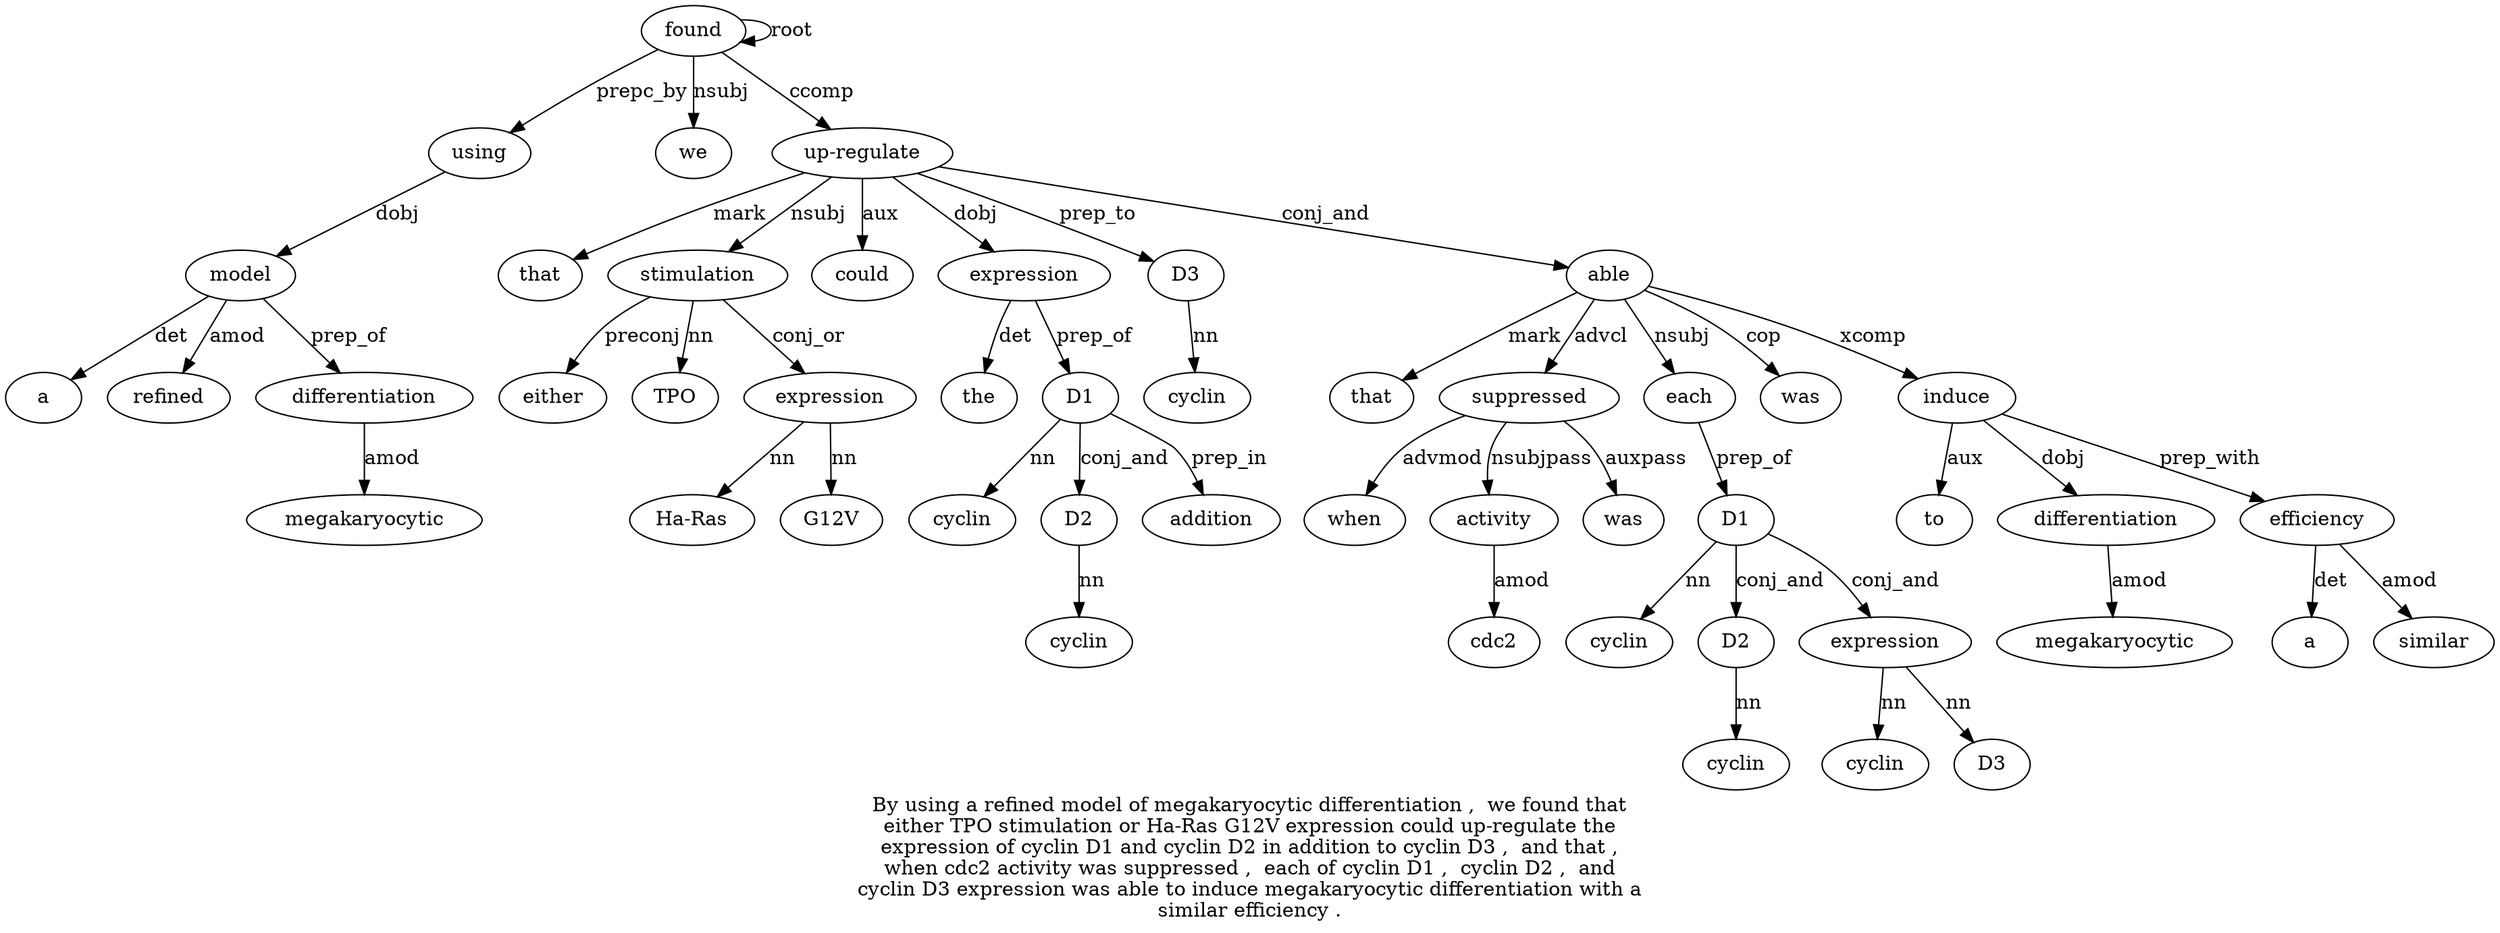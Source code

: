 digraph "By using a refined model of megakaryocytic differentiation ,  we found that either TPO stimulation or Ha-Ras G12V expression could up-regulate the expression of cyclin D1 and cyclin D2 in addition to cyclin D3 ,  and that ,  when cdc2 activity was suppressed ,  each of cyclin D1 ,  cyclin D2 ,  and cyclin D3 expression was able to induce megakaryocytic differentiation with a similar efficiency ." {
label="By using a refined model of megakaryocytic differentiation ,  we found that
either TPO stimulation or Ha-Ras G12V expression could up-regulate the
expression of cyclin D1 and cyclin D2 in addition to cyclin D3 ,  and that ,
when cdc2 activity was suppressed ,  each of cyclin D1 ,  cyclin D2 ,  and
cyclin D3 expression was able to induce megakaryocytic differentiation with a
similar efficiency .";
found11 [style=filled, fillcolor=white, label=found];
using2 [style=filled, fillcolor=white, label=using];
found11 -> using2  [label=prepc_by];
model5 [style=filled, fillcolor=white, label=model];
a3 [style=filled, fillcolor=white, label=a];
model5 -> a3  [label=det];
refined4 [style=filled, fillcolor=white, label=refined];
model5 -> refined4  [label=amod];
using2 -> model5  [label=dobj];
differentiation8 [style=filled, fillcolor=white, label=differentiation];
megakaryocytic7 [style=filled, fillcolor=white, label=megakaryocytic];
differentiation8 -> megakaryocytic7  [label=amod];
model5 -> differentiation8  [label=prep_of];
we10 [style=filled, fillcolor=white, label=we];
found11 -> we10  [label=nsubj];
found11 -> found11  [label=root];
"up-regulate21" [style=filled, fillcolor=white, label="up-regulate"];
that12 [style=filled, fillcolor=white, label=that];
"up-regulate21" -> that12  [label=mark];
stimulation15 [style=filled, fillcolor=white, label=stimulation];
either13 [style=filled, fillcolor=white, label=either];
stimulation15 -> either13  [label=preconj];
TPO14 [style=filled, fillcolor=white, label=TPO];
stimulation15 -> TPO14  [label=nn];
"up-regulate21" -> stimulation15  [label=nsubj];
expression19 [style=filled, fillcolor=white, label=expression];
"Ha-Ras17" [style=filled, fillcolor=white, label="Ha-Ras"];
expression19 -> "Ha-Ras17"  [label=nn];
G12V18 [style=filled, fillcolor=white, label=G12V];
expression19 -> G12V18  [label=nn];
stimulation15 -> expression19  [label=conj_or];
could20 [style=filled, fillcolor=white, label=could];
"up-regulate21" -> could20  [label=aux];
found11 -> "up-regulate21"  [label=ccomp];
expression23 [style=filled, fillcolor=white, label=expression];
the22 [style=filled, fillcolor=white, label=the];
expression23 -> the22  [label=det];
"up-regulate21" -> expression23  [label=dobj];
D126 [style=filled, fillcolor=white, label=D1];
cyclin25 [style=filled, fillcolor=white, label=cyclin];
D126 -> cyclin25  [label=nn];
expression23 -> D126  [label=prep_of];
D229 [style=filled, fillcolor=white, label=D2];
cyclin28 [style=filled, fillcolor=white, label=cyclin];
D229 -> cyclin28  [label=nn];
D126 -> D229  [label=conj_and];
addition31 [style=filled, fillcolor=white, label=addition];
D126 -> addition31  [label=prep_in];
D334 [style=filled, fillcolor=white, label=D3];
cyclin33 [style=filled, fillcolor=white, label=cyclin];
D334 -> cyclin33  [label=nn];
"up-regulate21" -> D334  [label=prep_to];
able58 [style=filled, fillcolor=white, label=able];
that37 [style=filled, fillcolor=white, label=that];
able58 -> that37  [label=mark];
suppressed43 [style=filled, fillcolor=white, label=suppressed];
when39 [style=filled, fillcolor=white, label=when];
suppressed43 -> when39  [label=advmod];
activity41 [style=filled, fillcolor=white, label=activity];
cdc240 [style=filled, fillcolor=white, label=cdc2];
activity41 -> cdc240  [label=amod];
suppressed43 -> activity41  [label=nsubjpass];
was42 [style=filled, fillcolor=white, label=was];
suppressed43 -> was42  [label=auxpass];
able58 -> suppressed43  [label=advcl];
each45 [style=filled, fillcolor=white, label=each];
able58 -> each45  [label=nsubj];
D148 [style=filled, fillcolor=white, label=D1];
cyclin47 [style=filled, fillcolor=white, label=cyclin];
D148 -> cyclin47  [label=nn];
each45 -> D148  [label=prep_of];
D251 [style=filled, fillcolor=white, label=D2];
cyclin50 [style=filled, fillcolor=white, label=cyclin];
D251 -> cyclin50  [label=nn];
D148 -> D251  [label=conj_and];
expression56 [style=filled, fillcolor=white, label=expression];
cyclin54 [style=filled, fillcolor=white, label=cyclin];
expression56 -> cyclin54  [label=nn];
D355 [style=filled, fillcolor=white, label=D3];
expression56 -> D355  [label=nn];
D148 -> expression56  [label=conj_and];
was57 [style=filled, fillcolor=white, label=was];
able58 -> was57  [label=cop];
"up-regulate21" -> able58  [label=conj_and];
induce60 [style=filled, fillcolor=white, label=induce];
to59 [style=filled, fillcolor=white, label=to];
induce60 -> to59  [label=aux];
able58 -> induce60  [label=xcomp];
differentiation62 [style=filled, fillcolor=white, label=differentiation];
megakaryocytic61 [style=filled, fillcolor=white, label=megakaryocytic];
differentiation62 -> megakaryocytic61  [label=amod];
induce60 -> differentiation62  [label=dobj];
efficiency66 [style=filled, fillcolor=white, label=efficiency];
a64 [style=filled, fillcolor=white, label=a];
efficiency66 -> a64  [label=det];
similar65 [style=filled, fillcolor=white, label=similar];
efficiency66 -> similar65  [label=amod];
induce60 -> efficiency66  [label=prep_with];
}
